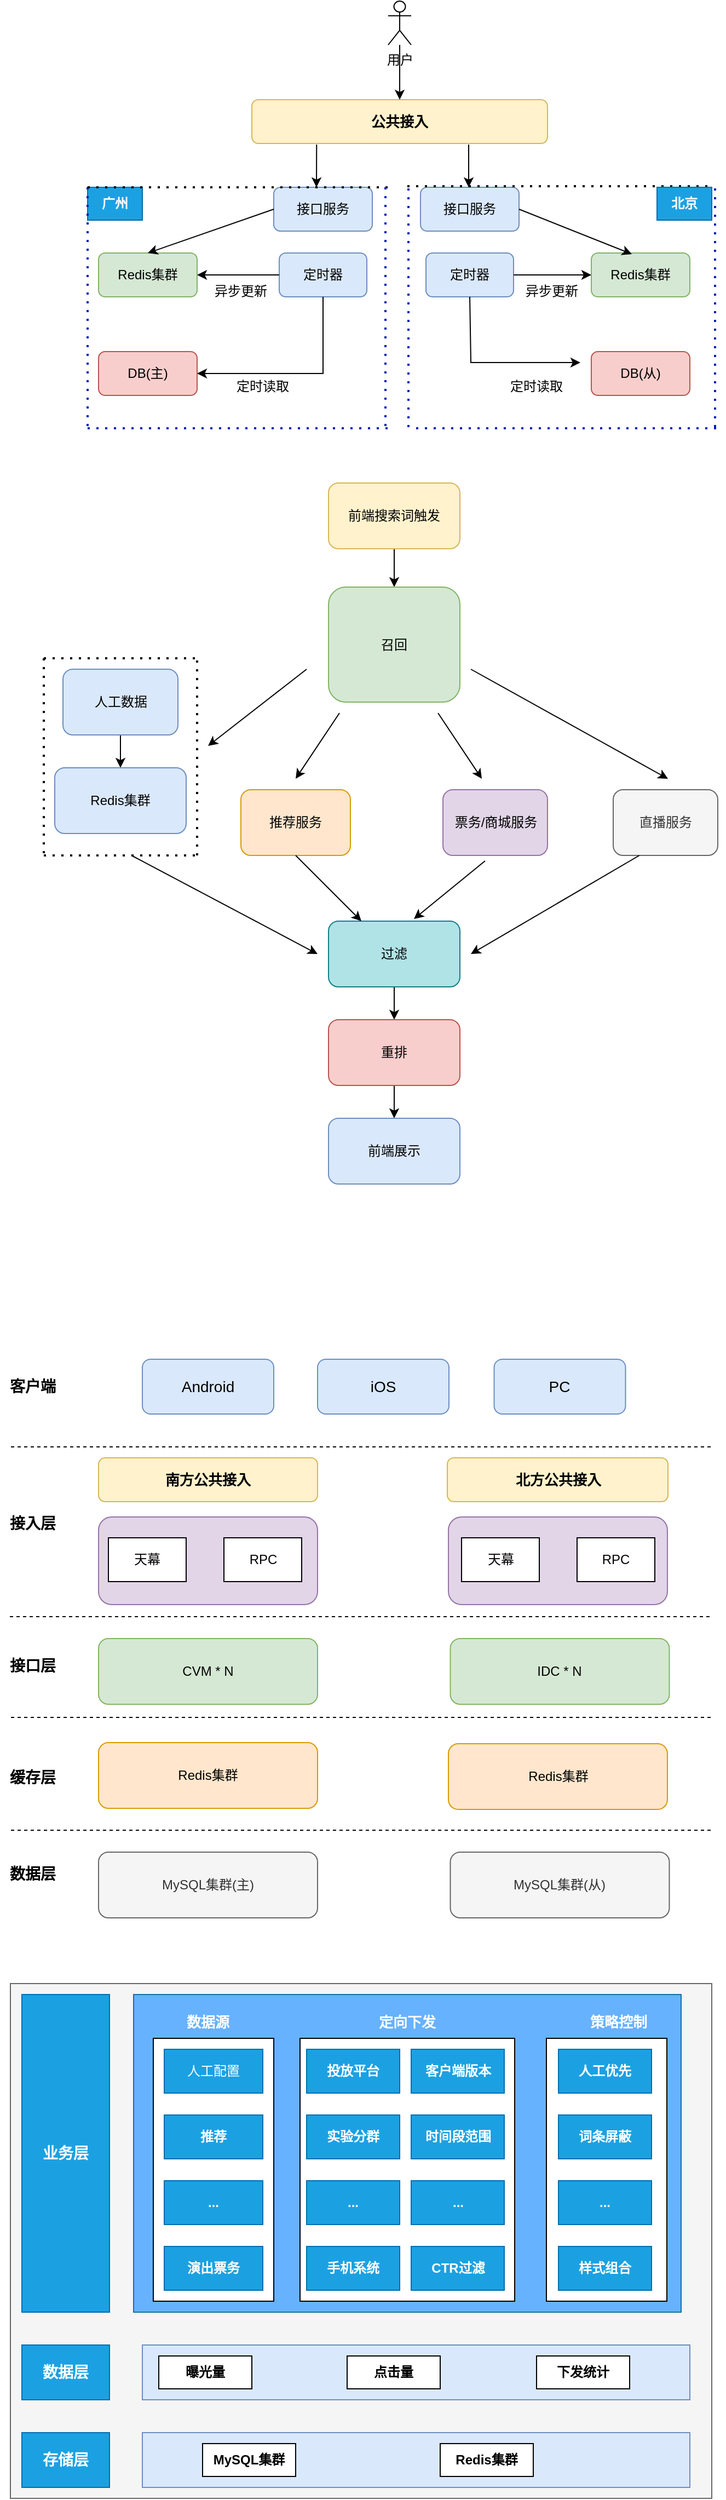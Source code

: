 <mxfile version="25.0.3">
  <diagram name="第 1 页" id="GhBMQzF368VTo1EPFOqB">
    <mxGraphModel dx="1334" dy="1966" grid="1" gridSize="10" guides="1" tooltips="1" connect="1" arrows="1" fold="1" page="1" pageScale="1" pageWidth="827" pageHeight="1169" math="0" shadow="0">
      <root>
        <mxCell id="0" />
        <mxCell id="1" parent="0" />
        <mxCell id="QpKYs9JofSfuDZrGURqp-1" value="&lt;font style=&quot;font-size: 13px;&quot;&gt;&lt;b&gt;公共接入&lt;/b&gt;&lt;/font&gt;" style="rounded=1;whiteSpace=wrap;html=1;fillColor=#fff2cc;strokeColor=#d6b656;" parent="1" vertex="1">
          <mxGeometry x="260" y="80" width="270" height="40" as="geometry" />
        </mxCell>
        <mxCell id="QpKYs9JofSfuDZrGURqp-2" value="接口服务" style="rounded=1;whiteSpace=wrap;html=1;fillColor=#dae8fc;strokeColor=#6c8ebf;" parent="1" vertex="1">
          <mxGeometry x="280" y="160" width="90" height="40" as="geometry" />
        </mxCell>
        <mxCell id="QpKYs9JofSfuDZrGURqp-3" value="接口服务" style="rounded=1;whiteSpace=wrap;html=1;fillColor=#dae8fc;strokeColor=#6c8ebf;" parent="1" vertex="1">
          <mxGeometry x="414" y="160" width="90" height="40" as="geometry" />
        </mxCell>
        <mxCell id="QpKYs9JofSfuDZrGURqp-5" value="" style="endArrow=classic;html=1;rounded=0;exitX=0.219;exitY=1.025;exitDx=0;exitDy=0;exitPerimeter=0;" parent="1" source="QpKYs9JofSfuDZrGURqp-1" edge="1">
          <mxGeometry width="50" height="50" relative="1" as="geometry">
            <mxPoint x="390" y="430" as="sourcePoint" />
            <mxPoint x="319" y="160" as="targetPoint" />
          </mxGeometry>
        </mxCell>
        <mxCell id="QpKYs9JofSfuDZrGURqp-8" value="" style="endArrow=classic;html=1;rounded=0;exitX=0.219;exitY=1.025;exitDx=0;exitDy=0;exitPerimeter=0;" parent="1" edge="1">
          <mxGeometry width="50" height="50" relative="1" as="geometry">
            <mxPoint x="458" y="121" as="sourcePoint" />
            <mxPoint x="458" y="160" as="targetPoint" />
          </mxGeometry>
        </mxCell>
        <mxCell id="QpKYs9JofSfuDZrGURqp-10" value="&lt;b&gt;广州&lt;/b&gt;" style="rounded=0;whiteSpace=wrap;html=1;fillColor=#1ba1e2;fontColor=#ffffff;strokeColor=#006EAF;" parent="1" vertex="1">
          <mxGeometry x="110" y="160" width="50" height="30" as="geometry" />
        </mxCell>
        <mxCell id="QpKYs9JofSfuDZrGURqp-11" value="Redis集群" style="rounded=1;whiteSpace=wrap;html=1;fillColor=#d5e8d4;strokeColor=#82b366;" parent="1" vertex="1">
          <mxGeometry x="120" y="220" width="90" height="40" as="geometry" />
        </mxCell>
        <mxCell id="QpKYs9JofSfuDZrGURqp-12" value="定时器" style="rounded=1;whiteSpace=wrap;html=1;fillColor=#dae8fc;strokeColor=#6c8ebf;" parent="1" vertex="1">
          <mxGeometry x="285" y="220" width="80" height="40" as="geometry" />
        </mxCell>
        <mxCell id="QpKYs9JofSfuDZrGURqp-13" value="DB(主)" style="rounded=1;whiteSpace=wrap;html=1;fillColor=#f8cecc;strokeColor=#b85450;" parent="1" vertex="1">
          <mxGeometry x="120" y="310" width="90" height="40" as="geometry" />
        </mxCell>
        <mxCell id="QpKYs9JofSfuDZrGURqp-15" value="定时读取" style="text;html=1;align=center;verticalAlign=middle;whiteSpace=wrap;rounded=0;" parent="1" vertex="1">
          <mxGeometry x="240" y="327" width="60" height="30" as="geometry" />
        </mxCell>
        <mxCell id="QpKYs9JofSfuDZrGURqp-16" value="" style="endArrow=classic;html=1;rounded=0;exitX=0;exitY=0.5;exitDx=0;exitDy=0;entryX=1;entryY=0.5;entryDx=0;entryDy=0;" parent="1" source="QpKYs9JofSfuDZrGURqp-12" target="QpKYs9JofSfuDZrGURqp-11" edge="1">
          <mxGeometry width="50" height="50" relative="1" as="geometry">
            <mxPoint x="390" y="430" as="sourcePoint" />
            <mxPoint x="440" y="380" as="targetPoint" />
          </mxGeometry>
        </mxCell>
        <mxCell id="QpKYs9JofSfuDZrGURqp-17" value="异步更新" style="text;html=1;align=center;verticalAlign=middle;whiteSpace=wrap;rounded=0;" parent="1" vertex="1">
          <mxGeometry x="220" y="240" width="60" height="30" as="geometry" />
        </mxCell>
        <mxCell id="QpKYs9JofSfuDZrGURqp-18" value="" style="endArrow=none;dashed=1;html=1;dashPattern=1 3;strokeWidth=2;rounded=0;exitX=0;exitY=0;exitDx=0;exitDy=0;fillColor=#0050ef;strokeColor=#001DBC;" parent="1" source="QpKYs9JofSfuDZrGURqp-10" edge="1">
          <mxGeometry width="50" height="50" relative="1" as="geometry">
            <mxPoint x="390" y="430" as="sourcePoint" />
            <mxPoint x="110" y="380" as="targetPoint" />
          </mxGeometry>
        </mxCell>
        <mxCell id="QpKYs9JofSfuDZrGURqp-19" value="" style="endArrow=none;dashed=1;html=1;dashPattern=1 3;strokeWidth=2;rounded=0;exitX=0;exitY=0;exitDx=0;exitDy=0;" parent="1" source="QpKYs9JofSfuDZrGURqp-10" edge="1">
          <mxGeometry width="50" height="50" relative="1" as="geometry">
            <mxPoint x="390" y="430" as="sourcePoint" />
            <mxPoint x="390" y="160" as="targetPoint" />
          </mxGeometry>
        </mxCell>
        <mxCell id="QpKYs9JofSfuDZrGURqp-20" value="" style="endArrow=none;dashed=1;html=1;dashPattern=1 3;strokeWidth=2;rounded=0;fillColor=#0050ef;strokeColor=#001DBC;" parent="1" edge="1">
          <mxGeometry width="50" height="50" relative="1" as="geometry">
            <mxPoint x="382" y="160" as="sourcePoint" />
            <mxPoint x="382" y="380" as="targetPoint" />
          </mxGeometry>
        </mxCell>
        <mxCell id="QpKYs9JofSfuDZrGURqp-21" value="" style="endArrow=none;dashed=1;html=1;dashPattern=1 3;strokeWidth=2;rounded=0;fillColor=#0050ef;strokeColor=#001DBC;" parent="1" edge="1">
          <mxGeometry width="50" height="50" relative="1" as="geometry">
            <mxPoint x="110" y="380" as="sourcePoint" />
            <mxPoint x="390" y="380" as="targetPoint" />
          </mxGeometry>
        </mxCell>
        <mxCell id="QpKYs9JofSfuDZrGURqp-22" value="" style="endArrow=classic;html=1;rounded=0;exitX=0;exitY=0.5;exitDx=0;exitDy=0;entryX=0.5;entryY=0;entryDx=0;entryDy=0;" parent="1" source="QpKYs9JofSfuDZrGURqp-2" target="QpKYs9JofSfuDZrGURqp-11" edge="1">
          <mxGeometry width="50" height="50" relative="1" as="geometry">
            <mxPoint x="390" y="430" as="sourcePoint" />
            <mxPoint x="440" y="380" as="targetPoint" />
          </mxGeometry>
        </mxCell>
        <mxCell id="QpKYs9JofSfuDZrGURqp-23" value="定时器" style="rounded=1;whiteSpace=wrap;html=1;fillColor=#dae8fc;strokeColor=#6c8ebf;" parent="1" vertex="1">
          <mxGeometry x="419" y="220" width="80" height="40" as="geometry" />
        </mxCell>
        <mxCell id="QpKYs9JofSfuDZrGURqp-24" value="Redis集群" style="rounded=1;whiteSpace=wrap;html=1;fillColor=#d5e8d4;strokeColor=#82b366;" parent="1" vertex="1">
          <mxGeometry x="570" y="220" width="90" height="40" as="geometry" />
        </mxCell>
        <mxCell id="QpKYs9JofSfuDZrGURqp-25" value="" style="endArrow=classic;html=1;rounded=0;exitX=1;exitY=0.5;exitDx=0;exitDy=0;entryX=0;entryY=0.5;entryDx=0;entryDy=0;" parent="1" source="QpKYs9JofSfuDZrGURqp-23" target="QpKYs9JofSfuDZrGURqp-24" edge="1">
          <mxGeometry width="50" height="50" relative="1" as="geometry">
            <mxPoint x="390" y="430" as="sourcePoint" />
            <mxPoint x="440" y="380" as="targetPoint" />
          </mxGeometry>
        </mxCell>
        <mxCell id="QpKYs9JofSfuDZrGURqp-26" value="异步更新" style="text;html=1;align=center;verticalAlign=middle;whiteSpace=wrap;rounded=0;" parent="1" vertex="1">
          <mxGeometry x="504" y="240" width="60" height="30" as="geometry" />
        </mxCell>
        <mxCell id="QpKYs9JofSfuDZrGURqp-27" value="DB(从)" style="rounded=1;whiteSpace=wrap;html=1;fillColor=#f8cecc;strokeColor=#b85450;" parent="1" vertex="1">
          <mxGeometry x="570" y="310" width="90" height="40" as="geometry" />
        </mxCell>
        <mxCell id="QpKYs9JofSfuDZrGURqp-29" value="定时读取" style="text;html=1;align=center;verticalAlign=middle;whiteSpace=wrap;rounded=0;" parent="1" vertex="1">
          <mxGeometry x="490" y="327" width="60" height="30" as="geometry" />
        </mxCell>
        <mxCell id="QpKYs9JofSfuDZrGURqp-30" value="" style="endArrow=classic;html=1;rounded=0;exitX=1;exitY=0.5;exitDx=0;exitDy=0;entryX=0.411;entryY=0.025;entryDx=0;entryDy=0;entryPerimeter=0;" parent="1" source="QpKYs9JofSfuDZrGURqp-3" target="QpKYs9JofSfuDZrGURqp-24" edge="1">
          <mxGeometry width="50" height="50" relative="1" as="geometry">
            <mxPoint x="390" y="430" as="sourcePoint" />
            <mxPoint x="440" y="380" as="targetPoint" />
          </mxGeometry>
        </mxCell>
        <mxCell id="QpKYs9JofSfuDZrGURqp-31" value="" style="endArrow=none;dashed=1;html=1;dashPattern=1 3;strokeWidth=2;rounded=0;fillColor=#0050ef;strokeColor=#001DBC;" parent="1" edge="1">
          <mxGeometry width="50" height="50" relative="1" as="geometry">
            <mxPoint x="403" y="161" as="sourcePoint" />
            <mxPoint x="403" y="381" as="targetPoint" />
          </mxGeometry>
        </mxCell>
        <mxCell id="QpKYs9JofSfuDZrGURqp-32" value="" style="endArrow=none;dashed=1;html=1;dashPattern=1 3;strokeWidth=2;rounded=0;fillColor=#0050ef;strokeColor=#001DBC;" parent="1" edge="1">
          <mxGeometry width="50" height="50" relative="1" as="geometry">
            <mxPoint x="410" y="380" as="sourcePoint" />
            <mxPoint x="690" y="380" as="targetPoint" />
          </mxGeometry>
        </mxCell>
        <mxCell id="QpKYs9JofSfuDZrGURqp-33" value="" style="endArrow=none;dashed=1;html=1;dashPattern=1 3;strokeWidth=2;rounded=0;fillColor=#0050ef;strokeColor=#001DBC;" parent="1" edge="1">
          <mxGeometry width="50" height="50" relative="1" as="geometry">
            <mxPoint x="683" y="161" as="sourcePoint" />
            <mxPoint x="683" y="381" as="targetPoint" />
          </mxGeometry>
        </mxCell>
        <mxCell id="QpKYs9JofSfuDZrGURqp-34" value="" style="endArrow=none;dashed=1;html=1;dashPattern=1 3;strokeWidth=2;rounded=0;exitX=0;exitY=0;exitDx=0;exitDy=0;" parent="1" edge="1">
          <mxGeometry width="50" height="50" relative="1" as="geometry">
            <mxPoint x="402" y="159" as="sourcePoint" />
            <mxPoint x="682" y="159" as="targetPoint" />
          </mxGeometry>
        </mxCell>
        <mxCell id="QpKYs9JofSfuDZrGURqp-35" value="&lt;b&gt;北京&lt;/b&gt;" style="rounded=0;whiteSpace=wrap;html=1;fillColor=#1ba1e2;fontColor=#ffffff;strokeColor=#006EAF;" parent="1" vertex="1">
          <mxGeometry x="630" y="160" width="50" height="30" as="geometry" />
        </mxCell>
        <mxCell id="QpKYs9JofSfuDZrGURqp-36" value="用户" style="shape=umlActor;verticalLabelPosition=bottom;verticalAlign=top;html=1;outlineConnect=0;" parent="1" vertex="1">
          <mxGeometry x="384.5" y="-10" width="21" height="40" as="geometry" />
        </mxCell>
        <mxCell id="QpKYs9JofSfuDZrGURqp-37" value="" style="endArrow=classic;html=1;rounded=0;" parent="1" source="QpKYs9JofSfuDZrGURqp-36" target="QpKYs9JofSfuDZrGURqp-1" edge="1">
          <mxGeometry width="50" height="50" relative="1" as="geometry">
            <mxPoint x="390" y="230" as="sourcePoint" />
            <mxPoint x="440" y="180" as="targetPoint" />
          </mxGeometry>
        </mxCell>
        <mxCell id="QpKYs9JofSfuDZrGURqp-38" value="" style="endArrow=classic;html=1;rounded=0;exitX=0.5;exitY=1;exitDx=0;exitDy=0;entryX=1;entryY=0.5;entryDx=0;entryDy=0;" parent="1" source="QpKYs9JofSfuDZrGURqp-12" target="QpKYs9JofSfuDZrGURqp-13" edge="1">
          <mxGeometry width="50" height="50" relative="1" as="geometry">
            <mxPoint x="390" y="330" as="sourcePoint" />
            <mxPoint x="440" y="280" as="targetPoint" />
            <Array as="points">
              <mxPoint x="325" y="330" />
            </Array>
          </mxGeometry>
        </mxCell>
        <mxCell id="QpKYs9JofSfuDZrGURqp-39" value="" style="endArrow=classic;html=1;rounded=0;exitX=0.5;exitY=1;exitDx=0;exitDy=0;" parent="1" source="QpKYs9JofSfuDZrGURqp-23" edge="1">
          <mxGeometry width="50" height="50" relative="1" as="geometry">
            <mxPoint x="390" y="330" as="sourcePoint" />
            <mxPoint x="560" y="320" as="targetPoint" />
            <Array as="points">
              <mxPoint x="460" y="320" />
            </Array>
          </mxGeometry>
        </mxCell>
        <mxCell id="QpKYs9JofSfuDZrGURqp-47" value="" style="edgeStyle=orthogonalEdgeStyle;rounded=0;orthogonalLoop=1;jettySize=auto;html=1;" parent="1" source="QpKYs9JofSfuDZrGURqp-43" target="QpKYs9JofSfuDZrGURqp-46" edge="1">
          <mxGeometry relative="1" as="geometry" />
        </mxCell>
        <mxCell id="QpKYs9JofSfuDZrGURqp-43" value="前端搜索词触发" style="rounded=1;whiteSpace=wrap;html=1;fillColor=#fff2cc;strokeColor=#d6b656;" parent="1" vertex="1">
          <mxGeometry x="330" y="430" width="120" height="60" as="geometry" />
        </mxCell>
        <mxCell id="QpKYs9JofSfuDZrGURqp-46" value="召回" style="rounded=1;whiteSpace=wrap;html=1;fillColor=#d5e8d4;strokeColor=#82b366;" parent="1" vertex="1">
          <mxGeometry x="330" y="525" width="120" height="105" as="geometry" />
        </mxCell>
        <mxCell id="QpKYs9JofSfuDZrGURqp-48" value="" style="group" parent="1" vertex="1" connectable="0">
          <mxGeometry x="80" y="600" width="120" height="150" as="geometry" />
        </mxCell>
        <mxCell id="QpKYs9JofSfuDZrGURqp-45" value="" style="edgeStyle=orthogonalEdgeStyle;rounded=0;orthogonalLoop=1;jettySize=auto;html=1;" parent="QpKYs9JofSfuDZrGURqp-48" source="QpKYs9JofSfuDZrGURqp-40" target="QpKYs9JofSfuDZrGURqp-42" edge="1">
          <mxGeometry relative="1" as="geometry" />
        </mxCell>
        <mxCell id="QpKYs9JofSfuDZrGURqp-40" value="人工数据" style="rounded=1;whiteSpace=wrap;html=1;fillColor=#dae8fc;strokeColor=#6c8ebf;" parent="QpKYs9JofSfuDZrGURqp-48" vertex="1">
          <mxGeometry x="7.5" width="105" height="60" as="geometry" />
        </mxCell>
        <mxCell id="QpKYs9JofSfuDZrGURqp-42" value="Redis集群" style="rounded=1;whiteSpace=wrap;html=1;fillColor=#dae8fc;strokeColor=#6c8ebf;" parent="QpKYs9JofSfuDZrGURqp-48" vertex="1">
          <mxGeometry y="90" width="120" height="60" as="geometry" />
        </mxCell>
        <mxCell id="QpKYs9JofSfuDZrGURqp-49" value="" style="endArrow=none;dashed=1;html=1;dashPattern=1 3;strokeWidth=2;rounded=0;" parent="1" edge="1">
          <mxGeometry width="50" height="50" relative="1" as="geometry">
            <mxPoint x="70" y="590" as="sourcePoint" />
            <mxPoint x="70" y="770" as="targetPoint" />
          </mxGeometry>
        </mxCell>
        <mxCell id="QpKYs9JofSfuDZrGURqp-50" value="" style="endArrow=none;dashed=1;html=1;dashPattern=1 3;strokeWidth=2;rounded=0;" parent="1" edge="1">
          <mxGeometry width="50" height="50" relative="1" as="geometry">
            <mxPoint x="70" y="770" as="sourcePoint" />
            <mxPoint x="210" y="770" as="targetPoint" />
          </mxGeometry>
        </mxCell>
        <mxCell id="QpKYs9JofSfuDZrGURqp-51" value="" style="endArrow=none;dashed=1;html=1;dashPattern=1 3;strokeWidth=2;rounded=0;" parent="1" edge="1">
          <mxGeometry width="50" height="50" relative="1" as="geometry">
            <mxPoint x="210" y="770" as="sourcePoint" />
            <mxPoint x="210" y="590" as="targetPoint" />
          </mxGeometry>
        </mxCell>
        <mxCell id="QpKYs9JofSfuDZrGURqp-52" value="" style="endArrow=none;dashed=1;html=1;dashPattern=1 3;strokeWidth=2;rounded=0;" parent="1" edge="1">
          <mxGeometry width="50" height="50" relative="1" as="geometry">
            <mxPoint x="70" y="590" as="sourcePoint" />
            <mxPoint x="210" y="590" as="targetPoint" />
          </mxGeometry>
        </mxCell>
        <mxCell id="QpKYs9JofSfuDZrGURqp-53" value="" style="endArrow=classic;html=1;rounded=0;" parent="1" edge="1">
          <mxGeometry width="50" height="50" relative="1" as="geometry">
            <mxPoint x="310" y="600" as="sourcePoint" />
            <mxPoint x="220" y="670" as="targetPoint" />
          </mxGeometry>
        </mxCell>
        <mxCell id="QpKYs9JofSfuDZrGURqp-54" value="推荐服务" style="rounded=1;whiteSpace=wrap;html=1;fillColor=#ffe6cc;strokeColor=#d79b00;" parent="1" vertex="1">
          <mxGeometry x="250" y="710" width="100" height="60" as="geometry" />
        </mxCell>
        <mxCell id="QpKYs9JofSfuDZrGURqp-55" value="" style="endArrow=classic;html=1;rounded=0;" parent="1" edge="1">
          <mxGeometry width="50" height="50" relative="1" as="geometry">
            <mxPoint x="340" y="640" as="sourcePoint" />
            <mxPoint x="300" y="700" as="targetPoint" />
          </mxGeometry>
        </mxCell>
        <mxCell id="QpKYs9JofSfuDZrGURqp-56" value="票务/商城服务" style="rounded=1;whiteSpace=wrap;html=1;fillColor=#e1d5e7;strokeColor=#9673a6;" parent="1" vertex="1">
          <mxGeometry x="434.5" y="710" width="95.5" height="60" as="geometry" />
        </mxCell>
        <mxCell id="QpKYs9JofSfuDZrGURqp-57" value="直播服务" style="rounded=1;whiteSpace=wrap;html=1;fillColor=#f5f5f5;strokeColor=#666666;fontColor=#333333;" parent="1" vertex="1">
          <mxGeometry x="590" y="710" width="95.5" height="60" as="geometry" />
        </mxCell>
        <mxCell id="QpKYs9JofSfuDZrGURqp-58" value="" style="endArrow=classic;html=1;rounded=0;" parent="1" edge="1">
          <mxGeometry width="50" height="50" relative="1" as="geometry">
            <mxPoint x="430" y="640" as="sourcePoint" />
            <mxPoint x="470" y="700" as="targetPoint" />
          </mxGeometry>
        </mxCell>
        <mxCell id="QpKYs9JofSfuDZrGURqp-59" value="" style="endArrow=classic;html=1;rounded=0;" parent="1" edge="1">
          <mxGeometry width="50" height="50" relative="1" as="geometry">
            <mxPoint x="460" y="600" as="sourcePoint" />
            <mxPoint x="640" y="700" as="targetPoint" />
          </mxGeometry>
        </mxCell>
        <mxCell id="QpKYs9JofSfuDZrGURqp-67" value="" style="edgeStyle=orthogonalEdgeStyle;rounded=0;orthogonalLoop=1;jettySize=auto;html=1;" parent="1" source="QpKYs9JofSfuDZrGURqp-61" target="QpKYs9JofSfuDZrGURqp-66" edge="1">
          <mxGeometry relative="1" as="geometry" />
        </mxCell>
        <mxCell id="QpKYs9JofSfuDZrGURqp-61" value="过滤" style="rounded=1;whiteSpace=wrap;html=1;fillColor=#b0e3e6;strokeColor=#0e8088;" parent="1" vertex="1">
          <mxGeometry x="330" y="830" width="120" height="60" as="geometry" />
        </mxCell>
        <mxCell id="QpKYs9JofSfuDZrGURqp-62" value="" style="endArrow=classic;html=1;rounded=0;" parent="1" edge="1">
          <mxGeometry width="50" height="50" relative="1" as="geometry">
            <mxPoint x="150" y="770" as="sourcePoint" />
            <mxPoint x="320" y="860" as="targetPoint" />
          </mxGeometry>
        </mxCell>
        <mxCell id="QpKYs9JofSfuDZrGURqp-63" value="" style="endArrow=classic;html=1;rounded=0;exitX=0.5;exitY=1;exitDx=0;exitDy=0;entryX=0.25;entryY=0;entryDx=0;entryDy=0;" parent="1" source="QpKYs9JofSfuDZrGURqp-54" target="QpKYs9JofSfuDZrGURqp-61" edge="1">
          <mxGeometry width="50" height="50" relative="1" as="geometry">
            <mxPoint x="300" y="780" as="sourcePoint" />
            <mxPoint x="370" y="820" as="targetPoint" />
          </mxGeometry>
        </mxCell>
        <mxCell id="QpKYs9JofSfuDZrGURqp-64" value="" style="endArrow=classic;html=1;rounded=0;exitX=0.403;exitY=1.083;exitDx=0;exitDy=0;exitPerimeter=0;entryX=0.65;entryY=-0.033;entryDx=0;entryDy=0;entryPerimeter=0;" parent="1" source="QpKYs9JofSfuDZrGURqp-56" target="QpKYs9JofSfuDZrGURqp-61" edge="1">
          <mxGeometry width="50" height="50" relative="1" as="geometry">
            <mxPoint x="390" y="730" as="sourcePoint" />
            <mxPoint x="440" y="680" as="targetPoint" />
          </mxGeometry>
        </mxCell>
        <mxCell id="QpKYs9JofSfuDZrGURqp-65" value="" style="endArrow=classic;html=1;rounded=0;exitX=0.25;exitY=1;exitDx=0;exitDy=0;" parent="1" source="QpKYs9JofSfuDZrGURqp-57" edge="1">
          <mxGeometry width="50" height="50" relative="1" as="geometry">
            <mxPoint x="390" y="730" as="sourcePoint" />
            <mxPoint x="460" y="860" as="targetPoint" />
          </mxGeometry>
        </mxCell>
        <mxCell id="QpKYs9JofSfuDZrGURqp-69" value="" style="edgeStyle=orthogonalEdgeStyle;rounded=0;orthogonalLoop=1;jettySize=auto;html=1;" parent="1" source="QpKYs9JofSfuDZrGURqp-66" target="QpKYs9JofSfuDZrGURqp-68" edge="1">
          <mxGeometry relative="1" as="geometry" />
        </mxCell>
        <mxCell id="QpKYs9JofSfuDZrGURqp-66" value="重排" style="rounded=1;whiteSpace=wrap;html=1;fillColor=#f8cecc;strokeColor=#b85450;" parent="1" vertex="1">
          <mxGeometry x="330" y="920" width="120" height="60" as="geometry" />
        </mxCell>
        <mxCell id="QpKYs9JofSfuDZrGURqp-68" value="前端展示" style="rounded=1;whiteSpace=wrap;html=1;fillColor=#dae8fc;strokeColor=#6c8ebf;" parent="1" vertex="1">
          <mxGeometry x="330" y="1010" width="120" height="60" as="geometry" />
        </mxCell>
        <mxCell id="RLs7-VzoYjzALFaElUYu-73" value="" style="group;rotation=90;" vertex="1" connectable="0" parent="1">
          <mxGeometry x="170" y="1320" width="447.5" height="40" as="geometry" />
        </mxCell>
        <mxCell id="RLs7-VzoYjzALFaElUYu-71" value="&lt;font style=&quot;font-size: 13px;&quot;&gt;&lt;b&gt;南方公共接入&lt;/b&gt;&lt;/font&gt;" style="rounded=1;whiteSpace=wrap;html=1;fillColor=#fff2cc;strokeColor=#d6b656;" vertex="1" parent="RLs7-VzoYjzALFaElUYu-73">
          <mxGeometry x="-50" width="200" height="40" as="geometry" />
        </mxCell>
        <mxCell id="RLs7-VzoYjzALFaElUYu-89" value="" style="endArrow=none;dashed=1;html=1;rounded=0;" edge="1" parent="RLs7-VzoYjzALFaElUYu-73">
          <mxGeometry width="50" height="50" relative="1" as="geometry">
            <mxPoint x="-131" y="145" as="sourcePoint" />
            <mxPoint x="509" y="145" as="targetPoint" />
          </mxGeometry>
        </mxCell>
        <mxCell id="RLs7-VzoYjzALFaElUYu-96" value="&lt;span style=&quot;font-size: 14px;&quot;&gt;iOS&lt;/span&gt;" style="rounded=1;whiteSpace=wrap;html=1;fillColor=#dae8fc;strokeColor=#6c8ebf;" vertex="1" parent="RLs7-VzoYjzALFaElUYu-73">
          <mxGeometry x="150" y="-90" width="120" height="50" as="geometry" />
        </mxCell>
        <mxCell id="RLs7-VzoYjzALFaElUYu-82" value="" style="rounded=1;whiteSpace=wrap;html=1;fillColor=#e1d5e7;strokeColor=#9673a6;" vertex="1" parent="1">
          <mxGeometry x="120" y="1374" width="200" height="80" as="geometry" />
        </mxCell>
        <mxCell id="RLs7-VzoYjzALFaElUYu-83" value="天幕" style="rounded=0;whiteSpace=wrap;html=1;" vertex="1" parent="1">
          <mxGeometry x="129" y="1393" width="71" height="40" as="geometry" />
        </mxCell>
        <mxCell id="RLs7-VzoYjzALFaElUYu-84" value="RPC" style="rounded=0;whiteSpace=wrap;html=1;" vertex="1" parent="1">
          <mxGeometry x="234.5" y="1393" width="71" height="40" as="geometry" />
        </mxCell>
        <mxCell id="RLs7-VzoYjzALFaElUYu-87" value="&lt;b&gt;&lt;font style=&quot;font-size: 14px;&quot;&gt;接入层&lt;/font&gt;&lt;/b&gt;" style="text;html=1;align=center;verticalAlign=middle;whiteSpace=wrap;rounded=0;" vertex="1" parent="1">
          <mxGeometry x="30" y="1300" width="60" height="160" as="geometry" />
        </mxCell>
        <mxCell id="RLs7-VzoYjzALFaElUYu-88" value="" style="endArrow=none;dashed=1;html=1;rounded=0;" edge="1" parent="1">
          <mxGeometry width="50" height="50" relative="1" as="geometry">
            <mxPoint x="40" y="1310" as="sourcePoint" />
            <mxPoint x="680" y="1310" as="targetPoint" />
          </mxGeometry>
        </mxCell>
        <mxCell id="RLs7-VzoYjzALFaElUYu-93" value="" style="group" vertex="1" connectable="0" parent="1">
          <mxGeometry x="439.5" y="1320" width="203.5" height="134" as="geometry" />
        </mxCell>
        <mxCell id="RLs7-VzoYjzALFaElUYu-72" value="&lt;font style=&quot;font-size: 13px;&quot;&gt;&lt;b&gt;北方公共接入&lt;/b&gt;&lt;/font&gt;" style="rounded=1;whiteSpace=wrap;html=1;fillColor=#fff2cc;strokeColor=#d6b656;" vertex="1" parent="RLs7-VzoYjzALFaElUYu-93">
          <mxGeometry x="-1" width="201.5" height="40" as="geometry" />
        </mxCell>
        <mxCell id="RLs7-VzoYjzALFaElUYu-90" value="" style="rounded=1;whiteSpace=wrap;html=1;fillColor=#e1d5e7;strokeColor=#9673a6;" vertex="1" parent="RLs7-VzoYjzALFaElUYu-93">
          <mxGeometry y="54" width="200" height="80" as="geometry" />
        </mxCell>
        <mxCell id="RLs7-VzoYjzALFaElUYu-91" value="天幕" style="rounded=0;whiteSpace=wrap;html=1;" vertex="1" parent="RLs7-VzoYjzALFaElUYu-93">
          <mxGeometry x="12" y="73" width="71" height="40" as="geometry" />
        </mxCell>
        <mxCell id="RLs7-VzoYjzALFaElUYu-92" value="RPC" style="rounded=0;whiteSpace=wrap;html=1;" vertex="1" parent="RLs7-VzoYjzALFaElUYu-93">
          <mxGeometry x="117.5" y="73" width="71" height="40" as="geometry" />
        </mxCell>
        <mxCell id="RLs7-VzoYjzALFaElUYu-95" value="&lt;font style=&quot;font-size: 14px;&quot;&gt;Android&lt;/font&gt;" style="rounded=1;whiteSpace=wrap;html=1;fillColor=#dae8fc;strokeColor=#6c8ebf;" vertex="1" parent="1">
          <mxGeometry x="160" y="1230" width="120" height="50" as="geometry" />
        </mxCell>
        <mxCell id="RLs7-VzoYjzALFaElUYu-101" value="&lt;font style=&quot;font-size: 14px;&quot;&gt;PC&lt;/font&gt;" style="rounded=1;whiteSpace=wrap;html=1;fillColor=#dae8fc;strokeColor=#6c8ebf;" vertex="1" parent="1">
          <mxGeometry x="481.25" y="1230" width="120" height="50" as="geometry" />
        </mxCell>
        <mxCell id="RLs7-VzoYjzALFaElUYu-103" value="&lt;span style=&quot;font-size: 14px;&quot;&gt;&lt;b&gt;客户端&lt;/b&gt;&lt;/span&gt;" style="text;html=1;align=center;verticalAlign=middle;whiteSpace=wrap;rounded=0;" vertex="1" parent="1">
          <mxGeometry x="30" y="1175" width="60" height="160" as="geometry" />
        </mxCell>
        <mxCell id="RLs7-VzoYjzALFaElUYu-104" value="&lt;span style=&quot;font-size: 14px;&quot;&gt;&lt;b&gt;接口层&lt;/b&gt;&lt;/span&gt;" style="text;html=1;align=center;verticalAlign=middle;whiteSpace=wrap;rounded=0;" vertex="1" parent="1">
          <mxGeometry x="30" y="1430" width="60" height="160" as="geometry" />
        </mxCell>
        <mxCell id="RLs7-VzoYjzALFaElUYu-105" value="CVM * N" style="rounded=1;whiteSpace=wrap;html=1;fillColor=#d5e8d4;strokeColor=#82b366;" vertex="1" parent="1">
          <mxGeometry x="120" y="1485" width="200" height="60" as="geometry" />
        </mxCell>
        <mxCell id="RLs7-VzoYjzALFaElUYu-106" value="IDC * N" style="rounded=1;whiteSpace=wrap;html=1;fillColor=#d5e8d4;strokeColor=#82b366;" vertex="1" parent="1">
          <mxGeometry x="441.25" y="1485" width="200" height="60" as="geometry" />
        </mxCell>
        <mxCell id="RLs7-VzoYjzALFaElUYu-107" value="" style="endArrow=none;dashed=1;html=1;rounded=0;" edge="1" parent="1">
          <mxGeometry width="50" height="50" relative="1" as="geometry">
            <mxPoint x="40" y="1557" as="sourcePoint" />
            <mxPoint x="680" y="1557" as="targetPoint" />
          </mxGeometry>
        </mxCell>
        <mxCell id="RLs7-VzoYjzALFaElUYu-109" value="&lt;span style=&quot;font-size: 14px;&quot;&gt;&lt;b&gt;缓存层&lt;/b&gt;&lt;/span&gt;" style="text;html=1;align=center;verticalAlign=middle;whiteSpace=wrap;rounded=0;" vertex="1" parent="1">
          <mxGeometry x="30" y="1532" width="60" height="160" as="geometry" />
        </mxCell>
        <mxCell id="RLs7-VzoYjzALFaElUYu-110" value="Redis集群" style="rounded=1;whiteSpace=wrap;html=1;fillColor=#ffe6cc;strokeColor=#d79b00;" vertex="1" parent="1">
          <mxGeometry x="120" y="1580" width="200" height="60" as="geometry" />
        </mxCell>
        <mxCell id="RLs7-VzoYjzALFaElUYu-111" value="Redis集群" style="rounded=1;whiteSpace=wrap;html=1;fillColor=#ffe6cc;strokeColor=#d79b00;" vertex="1" parent="1">
          <mxGeometry x="439.5" y="1581" width="200" height="60" as="geometry" />
        </mxCell>
        <mxCell id="RLs7-VzoYjzALFaElUYu-112" value="" style="endArrow=none;dashed=1;html=1;rounded=0;" edge="1" parent="1">
          <mxGeometry width="50" height="50" relative="1" as="geometry">
            <mxPoint x="40" y="1660" as="sourcePoint" />
            <mxPoint x="680" y="1660" as="targetPoint" />
          </mxGeometry>
        </mxCell>
        <mxCell id="RLs7-VzoYjzALFaElUYu-113" value="&lt;span style=&quot;font-size: 14px;&quot;&gt;&lt;b&gt;数据层&lt;/b&gt;&lt;/span&gt;" style="text;html=1;align=center;verticalAlign=middle;whiteSpace=wrap;rounded=0;" vertex="1" parent="1">
          <mxGeometry x="30" y="1620" width="60" height="160" as="geometry" />
        </mxCell>
        <mxCell id="RLs7-VzoYjzALFaElUYu-114" value="MySQL集群(主)" style="rounded=1;whiteSpace=wrap;html=1;fillColor=#f5f5f5;strokeColor=#666666;fontColor=#333333;" vertex="1" parent="1">
          <mxGeometry x="120" y="1680" width="200" height="60" as="geometry" />
        </mxCell>
        <mxCell id="RLs7-VzoYjzALFaElUYu-115" value="MySQL集群(从)" style="rounded=1;whiteSpace=wrap;html=1;fillColor=#f5f5f5;strokeColor=#666666;fontColor=#333333;" vertex="1" parent="1">
          <mxGeometry x="441.25" y="1680" width="200" height="60" as="geometry" />
        </mxCell>
        <mxCell id="RLs7-VzoYjzALFaElUYu-117" value="" style="rounded=0;whiteSpace=wrap;html=1;fillColor=#f5f5f5;fontColor=#333333;strokeColor=#666666;" vertex="1" parent="1">
          <mxGeometry x="39.5" y="1800" width="640.5" height="470" as="geometry" />
        </mxCell>
        <mxCell id="RLs7-VzoYjzALFaElUYu-118" value="&lt;b style=&quot;&quot;&gt;&lt;font color=&quot;#ffffff&quot; style=&quot;font-size: 14px;&quot;&gt;业务层&lt;/font&gt;&lt;/b&gt;" style="rounded=0;whiteSpace=wrap;html=1;fillColor=#1ba1e2;strokeColor=#006EAF;fontColor=#ffffff;" vertex="1" parent="1">
          <mxGeometry x="50" y="1810" width="80" height="290" as="geometry" />
        </mxCell>
        <mxCell id="RLs7-VzoYjzALFaElUYu-119" value="&lt;font style=&quot;font-size: 14px;&quot;&gt;&lt;b style=&quot;&quot;&gt;数据层&lt;/b&gt;&lt;/font&gt;" style="rounded=0;whiteSpace=wrap;html=1;fillColor=#1ba1e2;fontColor=#ffffff;strokeColor=#006EAF;" vertex="1" parent="1">
          <mxGeometry x="50" y="2130" width="80" height="50" as="geometry" />
        </mxCell>
        <mxCell id="RLs7-VzoYjzALFaElUYu-120" value="&lt;font style=&quot;font-size: 14px;&quot;&gt;&lt;b style=&quot;&quot;&gt;存储层&lt;/b&gt;&lt;/font&gt;" style="rounded=0;whiteSpace=wrap;html=1;fillColor=#1ba1e2;fontColor=#ffffff;strokeColor=#006EAF;" vertex="1" parent="1">
          <mxGeometry x="50" y="2210" width="80" height="50" as="geometry" />
        </mxCell>
        <mxCell id="RLs7-VzoYjzALFaElUYu-121" value="" style="rounded=0;whiteSpace=wrap;html=1;fillColor=#66B2FF;strokeColor=#10739e;" vertex="1" parent="1">
          <mxGeometry x="152" y="1810" width="500" height="290" as="geometry" />
        </mxCell>
        <mxCell id="RLs7-VzoYjzALFaElUYu-122" value="&lt;font color=&quot;#ffffff&quot; style=&quot;font-size: 13px;&quot;&gt;&lt;b&gt;数据源&lt;/b&gt;&lt;/font&gt;" style="text;html=1;align=center;verticalAlign=middle;whiteSpace=wrap;rounded=0;" vertex="1" parent="1">
          <mxGeometry x="190" y="1820" width="60" height="30" as="geometry" />
        </mxCell>
        <mxCell id="RLs7-VzoYjzALFaElUYu-123" value="" style="rounded=0;whiteSpace=wrap;html=1;" vertex="1" parent="1">
          <mxGeometry x="170" y="1850" width="110" height="240" as="geometry" />
        </mxCell>
        <mxCell id="RLs7-VzoYjzALFaElUYu-126" value="人工配置" style="rounded=0;whiteSpace=wrap;html=1;fillColor=#1ba1e2;fontColor=#ffffff;strokeColor=#006EAF;" vertex="1" parent="1">
          <mxGeometry x="180" y="1860" width="90" height="40" as="geometry" />
        </mxCell>
        <mxCell id="RLs7-VzoYjzALFaElUYu-127" value="&lt;b&gt;推荐&lt;/b&gt;" style="rounded=0;whiteSpace=wrap;html=1;fillColor=#1ba1e2;fontColor=#ffffff;strokeColor=#006EAF;" vertex="1" parent="1">
          <mxGeometry x="180" y="1920" width="90" height="40" as="geometry" />
        </mxCell>
        <mxCell id="RLs7-VzoYjzALFaElUYu-128" value="&lt;b&gt;...&lt;/b&gt;" style="rounded=0;whiteSpace=wrap;html=1;fillColor=#1ba1e2;fontColor=#ffffff;strokeColor=#006EAF;" vertex="1" parent="1">
          <mxGeometry x="180" y="1980" width="90" height="40" as="geometry" />
        </mxCell>
        <mxCell id="RLs7-VzoYjzALFaElUYu-129" value="&lt;b&gt;演出票务&lt;/b&gt;" style="rounded=0;whiteSpace=wrap;html=1;fillColor=#1ba1e2;fontColor=#ffffff;strokeColor=#006EAF;" vertex="1" parent="1">
          <mxGeometry x="180" y="2040" width="90" height="40" as="geometry" />
        </mxCell>
        <mxCell id="RLs7-VzoYjzALFaElUYu-130" value="&lt;font color=&quot;#ffffff&quot; style=&quot;font-size: 13px;&quot;&gt;&lt;b&gt;定向下发&lt;/b&gt;&lt;/font&gt;" style="text;html=1;align=center;verticalAlign=middle;whiteSpace=wrap;rounded=0;" vertex="1" parent="1">
          <mxGeometry x="372" y="1820" width="60" height="30" as="geometry" />
        </mxCell>
        <mxCell id="RLs7-VzoYjzALFaElUYu-131" value="" style="rounded=0;whiteSpace=wrap;html=1;" vertex="1" parent="1">
          <mxGeometry x="304" y="1850" width="196" height="240" as="geometry" />
        </mxCell>
        <mxCell id="RLs7-VzoYjzALFaElUYu-132" value="&lt;b&gt;投放平台&lt;/b&gt;" style="rounded=0;whiteSpace=wrap;html=1;fillColor=#1ba1e2;fontColor=#ffffff;strokeColor=#006EAF;" vertex="1" parent="1">
          <mxGeometry x="310" y="1860" width="85" height="40" as="geometry" />
        </mxCell>
        <mxCell id="RLs7-VzoYjzALFaElUYu-133" value="&lt;b&gt;客户端版本&lt;/b&gt;" style="rounded=0;whiteSpace=wrap;html=1;fillColor=#1ba1e2;fontColor=#ffffff;strokeColor=#006EAF;" vertex="1" parent="1">
          <mxGeometry x="405.5" y="1860" width="85" height="40" as="geometry" />
        </mxCell>
        <mxCell id="RLs7-VzoYjzALFaElUYu-136" value="&lt;b&gt;实验分群&lt;/b&gt;" style="rounded=0;whiteSpace=wrap;html=1;fillColor=#1ba1e2;fontColor=#ffffff;strokeColor=#006EAF;" vertex="1" parent="1">
          <mxGeometry x="310" y="1920" width="85" height="40" as="geometry" />
        </mxCell>
        <mxCell id="RLs7-VzoYjzALFaElUYu-137" value="&lt;b&gt;时间段范围&lt;/b&gt;" style="rounded=0;whiteSpace=wrap;html=1;fillColor=#1ba1e2;fontColor=#ffffff;strokeColor=#006EAF;" vertex="1" parent="1">
          <mxGeometry x="405.5" y="1920" width="85" height="40" as="geometry" />
        </mxCell>
        <mxCell id="RLs7-VzoYjzALFaElUYu-138" value="&lt;b&gt;...&lt;/b&gt;" style="rounded=0;whiteSpace=wrap;html=1;fillColor=#1ba1e2;fontColor=#ffffff;strokeColor=#006EAF;" vertex="1" parent="1">
          <mxGeometry x="310" y="1980" width="85" height="40" as="geometry" />
        </mxCell>
        <mxCell id="RLs7-VzoYjzALFaElUYu-139" value="&lt;b&gt;...&lt;/b&gt;" style="rounded=0;whiteSpace=wrap;html=1;fillColor=#1ba1e2;fontColor=#ffffff;strokeColor=#006EAF;" vertex="1" parent="1">
          <mxGeometry x="405.5" y="1980" width="85" height="40" as="geometry" />
        </mxCell>
        <mxCell id="RLs7-VzoYjzALFaElUYu-140" value="&lt;b&gt;手机系统&lt;/b&gt;" style="rounded=0;whiteSpace=wrap;html=1;fillColor=#1ba1e2;fontColor=#ffffff;strokeColor=#006EAF;" vertex="1" parent="1">
          <mxGeometry x="310" y="2040" width="85" height="40" as="geometry" />
        </mxCell>
        <mxCell id="RLs7-VzoYjzALFaElUYu-141" value="&lt;b&gt;CTR过滤&lt;/b&gt;" style="rounded=0;whiteSpace=wrap;html=1;fillColor=#1ba1e2;fontColor=#ffffff;strokeColor=#006EAF;" vertex="1" parent="1">
          <mxGeometry x="405.5" y="2040" width="85" height="40" as="geometry" />
        </mxCell>
        <mxCell id="RLs7-VzoYjzALFaElUYu-144" value="" style="rounded=0;whiteSpace=wrap;html=1;fillColor=#dae8fc;strokeColor=#6c8ebf;" vertex="1" parent="1">
          <mxGeometry x="160" y="2130" width="500" height="50" as="geometry" />
        </mxCell>
        <mxCell id="RLs7-VzoYjzALFaElUYu-145" value="&lt;b&gt;曝光量&lt;/b&gt;" style="rounded=0;whiteSpace=wrap;html=1;" vertex="1" parent="1">
          <mxGeometry x="175" y="2140" width="85" height="30" as="geometry" />
        </mxCell>
        <mxCell id="RLs7-VzoYjzALFaElUYu-146" value="&lt;b&gt;点击量&lt;/b&gt;" style="rounded=0;whiteSpace=wrap;html=1;" vertex="1" parent="1">
          <mxGeometry x="347" y="2140" width="85" height="30" as="geometry" />
        </mxCell>
        <mxCell id="RLs7-VzoYjzALFaElUYu-147" value="&lt;b&gt;下发统计&lt;/b&gt;" style="rounded=0;whiteSpace=wrap;html=1;" vertex="1" parent="1">
          <mxGeometry x="520" y="2140" width="85" height="30" as="geometry" />
        </mxCell>
        <mxCell id="RLs7-VzoYjzALFaElUYu-149" value="" style="rounded=0;whiteSpace=wrap;html=1;fillColor=#dae8fc;strokeColor=#6c8ebf;" vertex="1" parent="1">
          <mxGeometry x="160" y="2210" width="500" height="50" as="geometry" />
        </mxCell>
        <mxCell id="RLs7-VzoYjzALFaElUYu-150" value="&lt;b&gt;MySQL集群&lt;/b&gt;" style="rounded=0;whiteSpace=wrap;html=1;" vertex="1" parent="1">
          <mxGeometry x="215" y="2220" width="85" height="30" as="geometry" />
        </mxCell>
        <mxCell id="RLs7-VzoYjzALFaElUYu-151" value="&lt;b&gt;Redis集群&lt;/b&gt;" style="rounded=0;whiteSpace=wrap;html=1;" vertex="1" parent="1">
          <mxGeometry x="432" y="2220" width="85" height="30" as="geometry" />
        </mxCell>
        <mxCell id="RLs7-VzoYjzALFaElUYu-152" value="&lt;font color=&quot;#ffffff&quot; style=&quot;font-size: 13px;&quot;&gt;&lt;b&gt;策略控制&lt;/b&gt;&lt;/font&gt;" style="text;html=1;align=center;verticalAlign=middle;whiteSpace=wrap;rounded=0;" vertex="1" parent="1">
          <mxGeometry x="565" y="1820" width="60" height="30" as="geometry" />
        </mxCell>
        <mxCell id="RLs7-VzoYjzALFaElUYu-153" value="" style="rounded=0;whiteSpace=wrap;html=1;" vertex="1" parent="1">
          <mxGeometry x="529" y="1850" width="110" height="240" as="geometry" />
        </mxCell>
        <mxCell id="RLs7-VzoYjzALFaElUYu-154" value="&lt;b&gt;人工优先&lt;/b&gt;" style="rounded=0;whiteSpace=wrap;html=1;fillColor=#1ba1e2;fontColor=#ffffff;strokeColor=#006EAF;" vertex="1" parent="1">
          <mxGeometry x="540" y="1860" width="85" height="40" as="geometry" />
        </mxCell>
        <mxCell id="RLs7-VzoYjzALFaElUYu-155" value="&lt;b&gt;词条屏蔽&lt;/b&gt;" style="rounded=0;whiteSpace=wrap;html=1;fillColor=#1ba1e2;fontColor=#ffffff;strokeColor=#006EAF;" vertex="1" parent="1">
          <mxGeometry x="540" y="1920" width="85" height="40" as="geometry" />
        </mxCell>
        <mxCell id="RLs7-VzoYjzALFaElUYu-156" value="&lt;b&gt;...&lt;/b&gt;" style="rounded=0;whiteSpace=wrap;html=1;fillColor=#1ba1e2;fontColor=#ffffff;strokeColor=#006EAF;" vertex="1" parent="1">
          <mxGeometry x="540" y="1980" width="85" height="40" as="geometry" />
        </mxCell>
        <mxCell id="RLs7-VzoYjzALFaElUYu-157" value="&lt;b&gt;样式组合&lt;/b&gt;" style="rounded=0;whiteSpace=wrap;html=1;fillColor=#1ba1e2;fontColor=#ffffff;strokeColor=#006EAF;" vertex="1" parent="1">
          <mxGeometry x="540" y="2040" width="85" height="40" as="geometry" />
        </mxCell>
      </root>
    </mxGraphModel>
  </diagram>
</mxfile>
